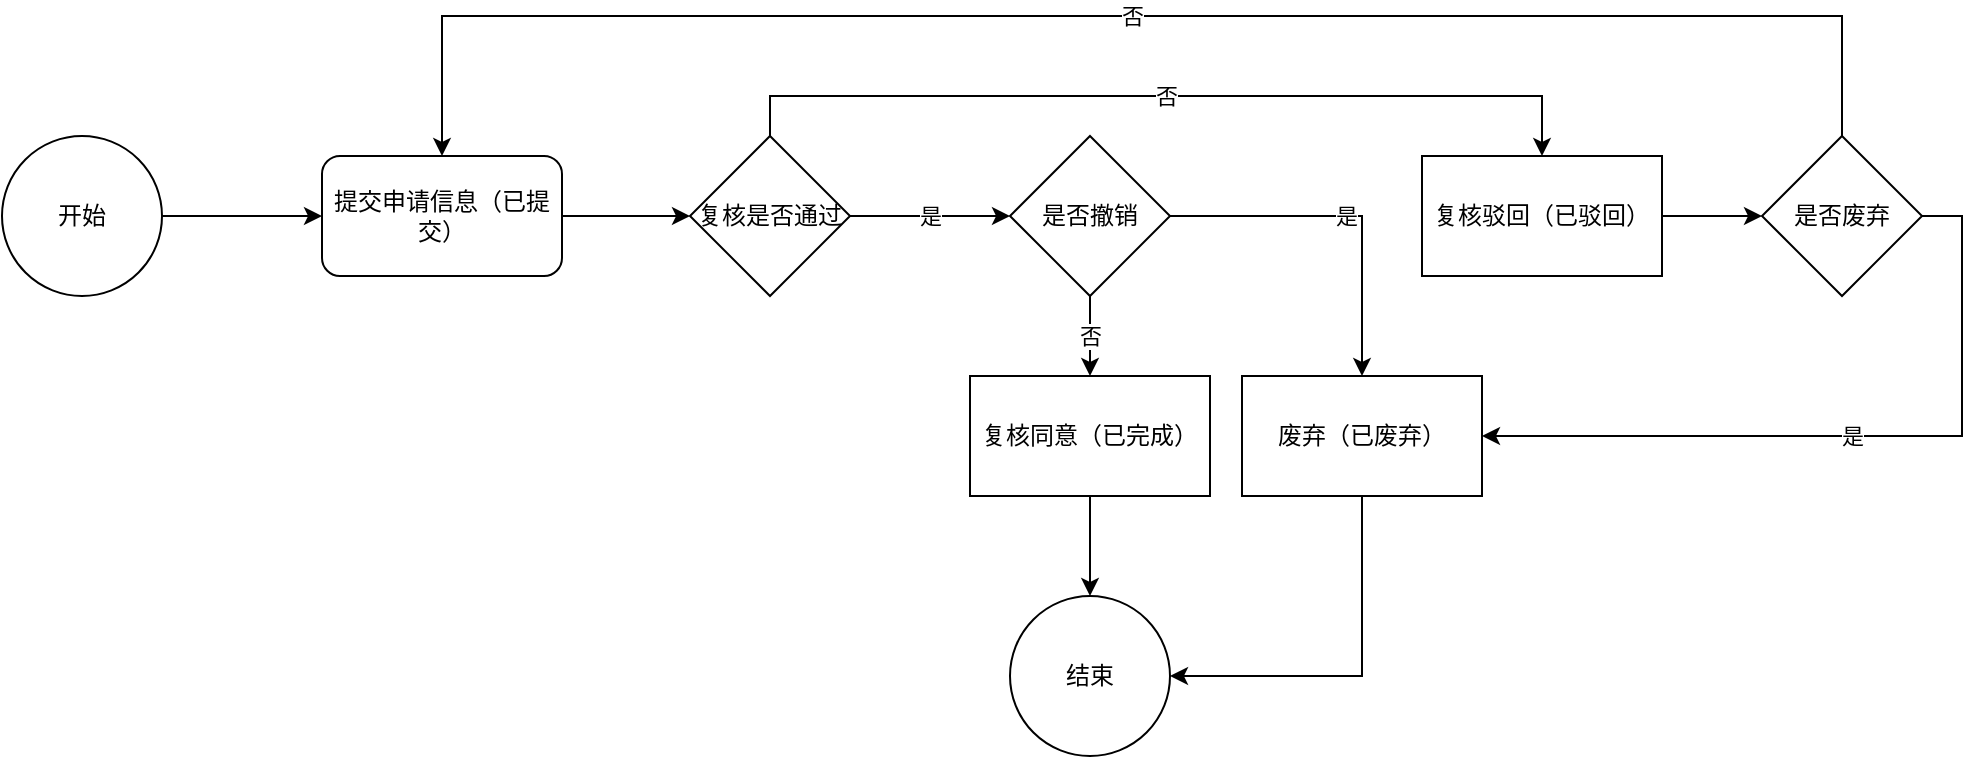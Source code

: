 <mxfile version="15.5.2" type="github">
  <diagram id="C5RBs43oDa-KdzZeNtuy" name="Page-1">
    <mxGraphModel dx="1022" dy="513" grid="1" gridSize="10" guides="1" tooltips="1" connect="1" arrows="1" fold="1" page="1" pageScale="1" pageWidth="827" pageHeight="1169" math="0" shadow="0">
      <root>
        <mxCell id="WIyWlLk6GJQsqaUBKTNV-0" />
        <mxCell id="WIyWlLk6GJQsqaUBKTNV-1" parent="WIyWlLk6GJQsqaUBKTNV-0" />
        <mxCell id="ka9J-NTEQlklZMBkjMPF-4" value="" style="edgeStyle=orthogonalEdgeStyle;rounded=0;orthogonalLoop=1;jettySize=auto;html=1;" edge="1" parent="WIyWlLk6GJQsqaUBKTNV-1" source="ka9J-NTEQlklZMBkjMPF-0" target="ka9J-NTEQlklZMBkjMPF-3">
          <mxGeometry relative="1" as="geometry" />
        </mxCell>
        <mxCell id="ka9J-NTEQlklZMBkjMPF-0" value="提交申请信息（已提交）" style="rounded=1;whiteSpace=wrap;html=1;" vertex="1" parent="WIyWlLk6GJQsqaUBKTNV-1">
          <mxGeometry x="190" y="210" width="120" height="60" as="geometry" />
        </mxCell>
        <mxCell id="ka9J-NTEQlklZMBkjMPF-2" value="" style="edgeStyle=orthogonalEdgeStyle;rounded=0;orthogonalLoop=1;jettySize=auto;html=1;" edge="1" parent="WIyWlLk6GJQsqaUBKTNV-1" source="ka9J-NTEQlklZMBkjMPF-1" target="ka9J-NTEQlklZMBkjMPF-0">
          <mxGeometry relative="1" as="geometry" />
        </mxCell>
        <mxCell id="ka9J-NTEQlklZMBkjMPF-1" value="开始" style="ellipse;whiteSpace=wrap;html=1;aspect=fixed;" vertex="1" parent="WIyWlLk6GJQsqaUBKTNV-1">
          <mxGeometry x="30" y="200" width="80" height="80" as="geometry" />
        </mxCell>
        <mxCell id="ka9J-NTEQlklZMBkjMPF-8" value="是" style="edgeStyle=orthogonalEdgeStyle;rounded=0;orthogonalLoop=1;jettySize=auto;html=1;" edge="1" parent="WIyWlLk6GJQsqaUBKTNV-1" source="ka9J-NTEQlklZMBkjMPF-3" target="ka9J-NTEQlklZMBkjMPF-7">
          <mxGeometry relative="1" as="geometry" />
        </mxCell>
        <mxCell id="ka9J-NTEQlklZMBkjMPF-16" value="否" style="edgeStyle=orthogonalEdgeStyle;rounded=0;orthogonalLoop=1;jettySize=auto;html=1;exitX=0.5;exitY=0;exitDx=0;exitDy=0;entryX=0.5;entryY=0;entryDx=0;entryDy=0;" edge="1" parent="WIyWlLk6GJQsqaUBKTNV-1" source="ka9J-NTEQlklZMBkjMPF-3" target="ka9J-NTEQlklZMBkjMPF-14">
          <mxGeometry relative="1" as="geometry" />
        </mxCell>
        <mxCell id="ka9J-NTEQlklZMBkjMPF-3" value="复核是否通过" style="rhombus;whiteSpace=wrap;html=1;" vertex="1" parent="WIyWlLk6GJQsqaUBKTNV-1">
          <mxGeometry x="374" y="200" width="80" height="80" as="geometry" />
        </mxCell>
        <mxCell id="ka9J-NTEQlklZMBkjMPF-10" value="否" style="edgeStyle=orthogonalEdgeStyle;rounded=0;orthogonalLoop=1;jettySize=auto;html=1;" edge="1" parent="WIyWlLk6GJQsqaUBKTNV-1" source="ka9J-NTEQlklZMBkjMPF-7" target="ka9J-NTEQlklZMBkjMPF-9">
          <mxGeometry relative="1" as="geometry" />
        </mxCell>
        <mxCell id="ka9J-NTEQlklZMBkjMPF-26" value="是" style="edgeStyle=orthogonalEdgeStyle;rounded=0;orthogonalLoop=1;jettySize=auto;html=1;exitX=1;exitY=0.5;exitDx=0;exitDy=0;entryX=0.5;entryY=0;entryDx=0;entryDy=0;" edge="1" parent="WIyWlLk6GJQsqaUBKTNV-1" source="ka9J-NTEQlklZMBkjMPF-7" target="ka9J-NTEQlklZMBkjMPF-22">
          <mxGeometry relative="1" as="geometry">
            <Array as="points">
              <mxPoint x="710" y="240" />
            </Array>
          </mxGeometry>
        </mxCell>
        <mxCell id="ka9J-NTEQlklZMBkjMPF-7" value="是否撤销" style="rhombus;whiteSpace=wrap;html=1;" vertex="1" parent="WIyWlLk6GJQsqaUBKTNV-1">
          <mxGeometry x="534" y="200" width="80" height="80" as="geometry" />
        </mxCell>
        <mxCell id="ka9J-NTEQlklZMBkjMPF-13" value="" style="edgeStyle=orthogonalEdgeStyle;rounded=0;orthogonalLoop=1;jettySize=auto;html=1;" edge="1" parent="WIyWlLk6GJQsqaUBKTNV-1" source="ka9J-NTEQlklZMBkjMPF-9" target="ka9J-NTEQlklZMBkjMPF-12">
          <mxGeometry relative="1" as="geometry" />
        </mxCell>
        <mxCell id="ka9J-NTEQlklZMBkjMPF-9" value="复核同意（已完成）" style="whiteSpace=wrap;html=1;" vertex="1" parent="WIyWlLk6GJQsqaUBKTNV-1">
          <mxGeometry x="514" y="320" width="120" height="60" as="geometry" />
        </mxCell>
        <mxCell id="ka9J-NTEQlklZMBkjMPF-12" value="结束" style="ellipse;whiteSpace=wrap;html=1;aspect=fixed;" vertex="1" parent="WIyWlLk6GJQsqaUBKTNV-1">
          <mxGeometry x="534" y="430" width="80" height="80" as="geometry" />
        </mxCell>
        <mxCell id="ka9J-NTEQlklZMBkjMPF-18" value="" style="edgeStyle=orthogonalEdgeStyle;rounded=0;orthogonalLoop=1;jettySize=auto;html=1;" edge="1" parent="WIyWlLk6GJQsqaUBKTNV-1" source="ka9J-NTEQlklZMBkjMPF-14" target="ka9J-NTEQlklZMBkjMPF-17">
          <mxGeometry relative="1" as="geometry" />
        </mxCell>
        <mxCell id="ka9J-NTEQlklZMBkjMPF-14" value="复核驳回（已驳回）" style="whiteSpace=wrap;html=1;" vertex="1" parent="WIyWlLk6GJQsqaUBKTNV-1">
          <mxGeometry x="740" y="210" width="120" height="60" as="geometry" />
        </mxCell>
        <mxCell id="ka9J-NTEQlklZMBkjMPF-19" value="否" style="edgeStyle=orthogonalEdgeStyle;rounded=0;orthogonalLoop=1;jettySize=auto;html=1;exitX=0.5;exitY=0;exitDx=0;exitDy=0;entryX=0.5;entryY=0;entryDx=0;entryDy=0;" edge="1" parent="WIyWlLk6GJQsqaUBKTNV-1" source="ka9J-NTEQlklZMBkjMPF-17" target="ka9J-NTEQlklZMBkjMPF-0">
          <mxGeometry relative="1" as="geometry">
            <Array as="points">
              <mxPoint x="950" y="140" />
              <mxPoint x="250" y="140" />
            </Array>
          </mxGeometry>
        </mxCell>
        <mxCell id="ka9J-NTEQlklZMBkjMPF-29" value="是" style="edgeStyle=orthogonalEdgeStyle;rounded=0;orthogonalLoop=1;jettySize=auto;html=1;exitX=1;exitY=0.5;exitDx=0;exitDy=0;entryX=1;entryY=0.5;entryDx=0;entryDy=0;" edge="1" parent="WIyWlLk6GJQsqaUBKTNV-1" source="ka9J-NTEQlklZMBkjMPF-17" target="ka9J-NTEQlklZMBkjMPF-22">
          <mxGeometry relative="1" as="geometry" />
        </mxCell>
        <mxCell id="ka9J-NTEQlklZMBkjMPF-17" value="是否废弃" style="rhombus;whiteSpace=wrap;html=1;" vertex="1" parent="WIyWlLk6GJQsqaUBKTNV-1">
          <mxGeometry x="910" y="200" width="80" height="80" as="geometry" />
        </mxCell>
        <mxCell id="ka9J-NTEQlklZMBkjMPF-27" style="edgeStyle=orthogonalEdgeStyle;rounded=0;orthogonalLoop=1;jettySize=auto;html=1;exitX=0.5;exitY=1;exitDx=0;exitDy=0;entryX=1;entryY=0.5;entryDx=0;entryDy=0;" edge="1" parent="WIyWlLk6GJQsqaUBKTNV-1" source="ka9J-NTEQlklZMBkjMPF-22" target="ka9J-NTEQlklZMBkjMPF-12">
          <mxGeometry relative="1" as="geometry" />
        </mxCell>
        <mxCell id="ka9J-NTEQlklZMBkjMPF-22" value="废弃（已废弃）" style="rounded=0;whiteSpace=wrap;html=1;" vertex="1" parent="WIyWlLk6GJQsqaUBKTNV-1">
          <mxGeometry x="650" y="320" width="120" height="60" as="geometry" />
        </mxCell>
      </root>
    </mxGraphModel>
  </diagram>
</mxfile>
